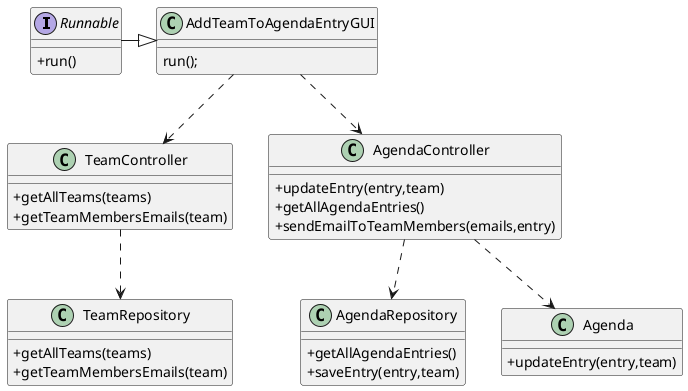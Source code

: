 @startuml
'skinparam monochrome true
skinparam packageStyle rectangle
skinparam shadowing false
skinparam linetype polyline
'skinparam linetype orto

skinparam classAttributeIconSize 0

'left to right direction

interface Runnable {
    +run()
}

class TeamController{
+getAllTeams(teams)
+getTeamMembersEmails(team)

}

class TeamRepository{
+getAllTeams(teams)
+getTeamMembersEmails(team)

}

class AgendaController{
+updateEntry(entry,team)
+getAllAgendaEntries()
+sendEmailToTeamMembers(emails,entry)
}

class AgendaRepository{
+getAllAgendaEntries()
+saveEntry(entry,team)
}

class Agenda{
+updateEntry(entry,team)
}

class AddTeamToAgendaEntryGUI{
run();
}

Runnable -|> AddTeamToAgendaEntryGUI

AddTeamToAgendaEntryGUI ..> AgendaController
AddTeamToAgendaEntryGUI ..> TeamController
TeamController ..> TeamRepository
AgendaController ..> Agenda
AgendaController ..> AgendaRepository


@enduml